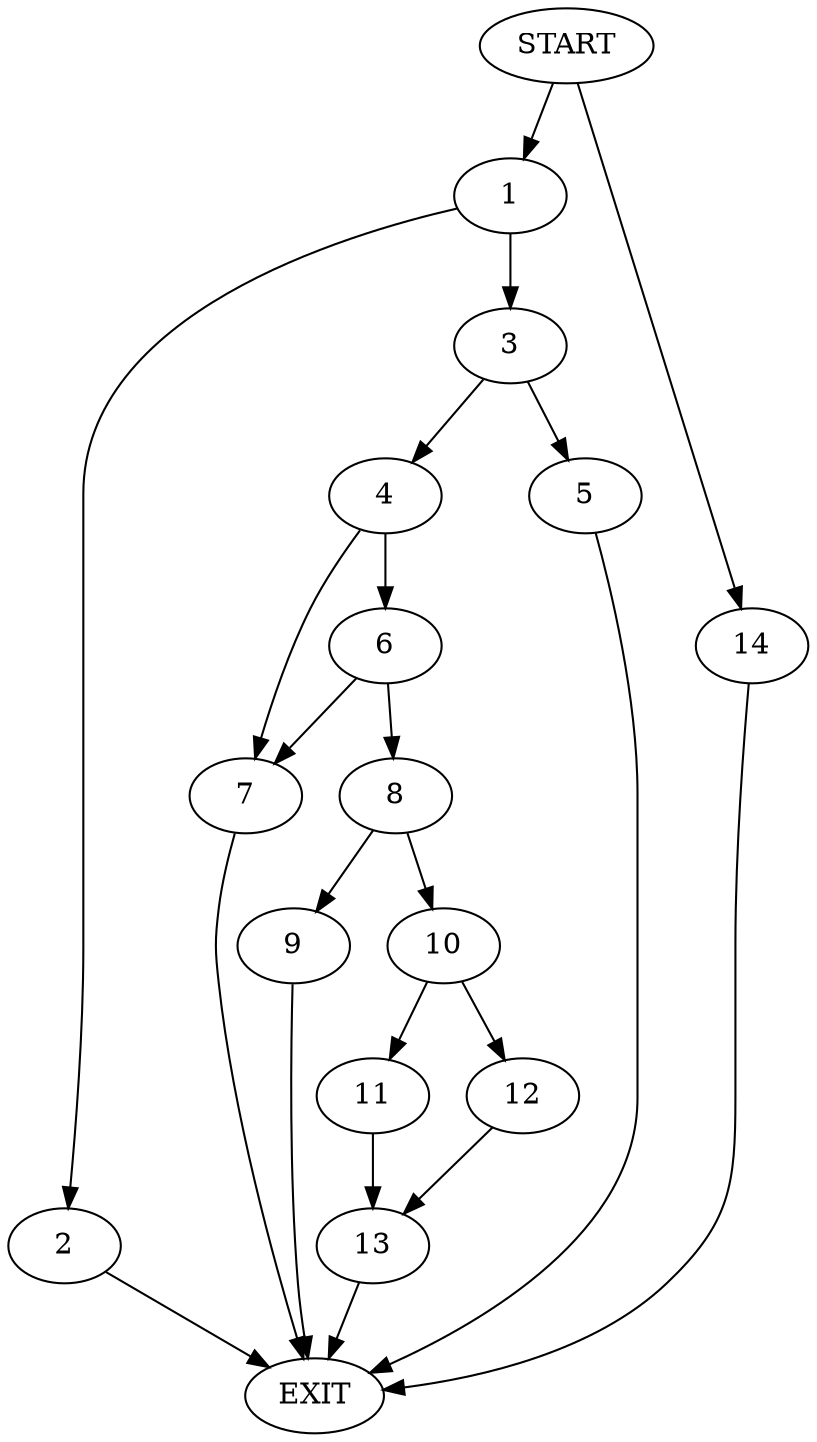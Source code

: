 digraph {
0 [label="START"]
15 [label="EXIT"]
0 -> 1
1 -> 2
1 -> 3
3 -> 4
3 -> 5
2 -> 15
4 -> 6
4 -> 7
5 -> 15
6 -> 7
6 -> 8
7 -> 15
8 -> 9
8 -> 10
10 -> 11
10 -> 12
9 -> 15
12 -> 13
11 -> 13
13 -> 15
0 -> 14
14 -> 15
}
